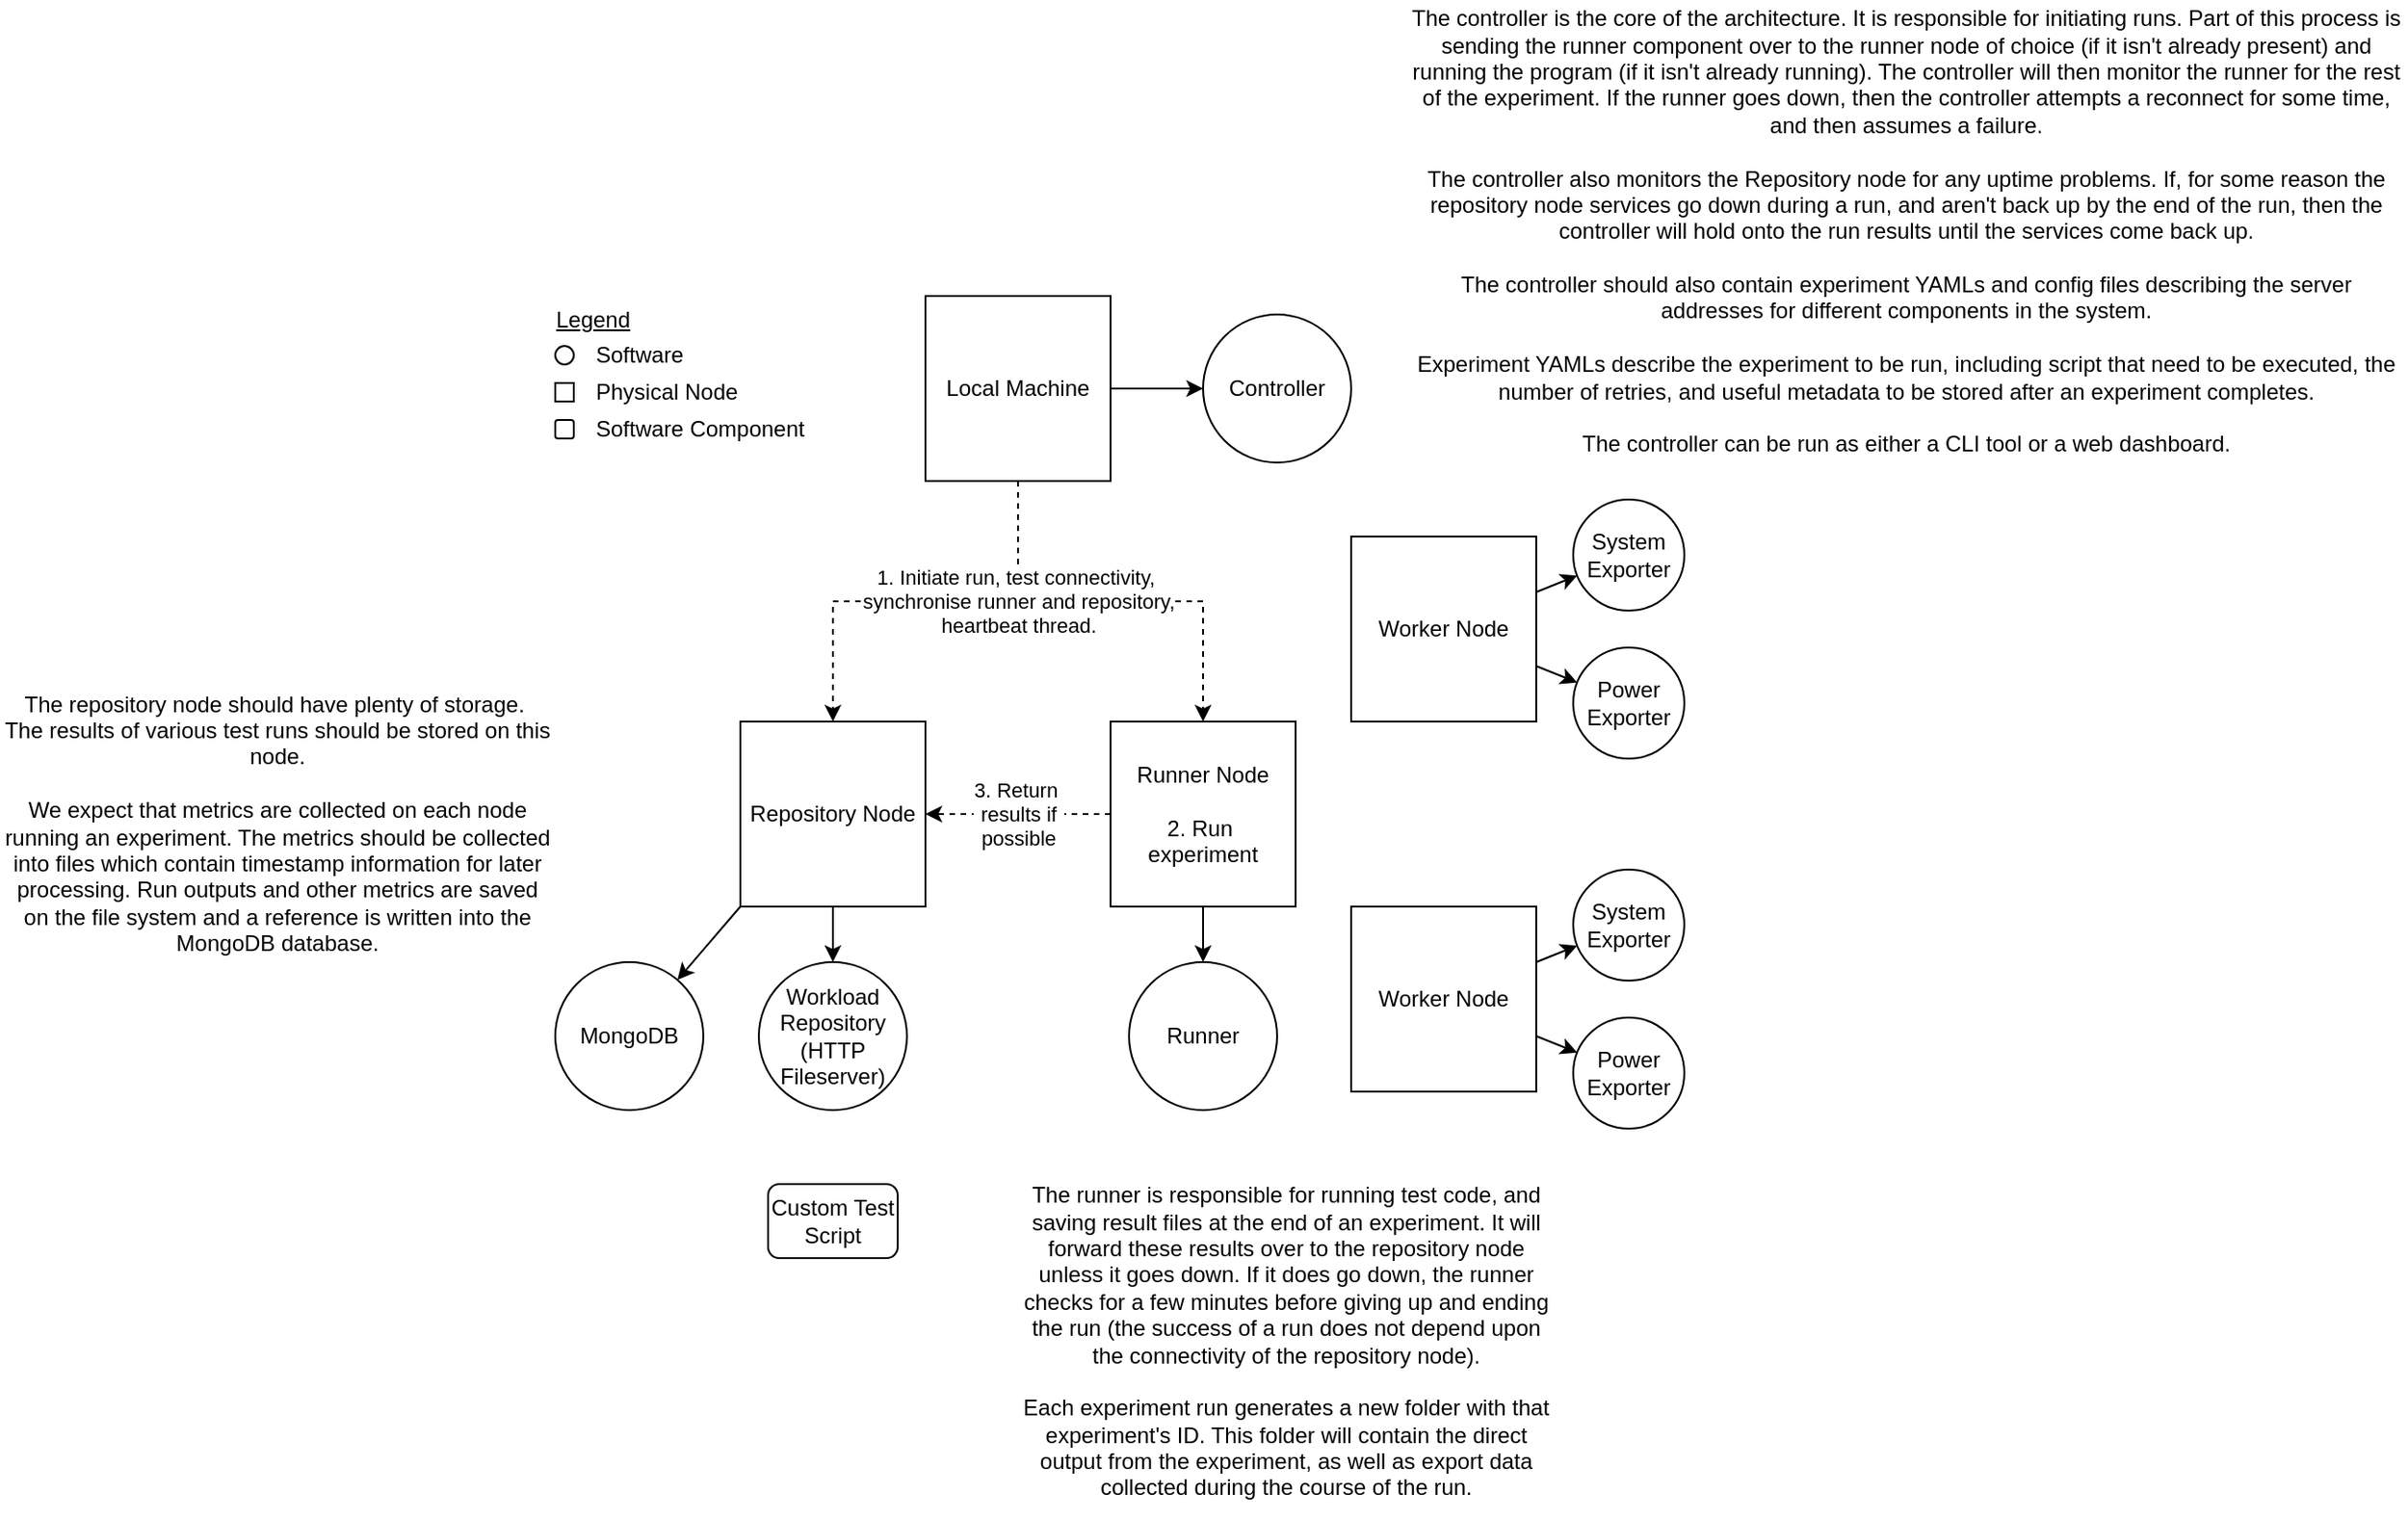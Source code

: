 <mxfile version="27.1.5">
  <diagram name="Page-1" id="yJfNnz3G1z0wKyAGFfoL">
    <mxGraphModel dx="2916" dy="2219" grid="1" gridSize="10" guides="1" tooltips="1" connect="1" arrows="1" fold="1" page="1" pageScale="1" pageWidth="850" pageHeight="1100" math="0" shadow="0">
      <root>
        <mxCell id="0" />
        <mxCell id="1" parent="0" />
        <mxCell id="lsW1dJihJSENQzayv1aU-31" style="edgeStyle=orthogonalEdgeStyle;rounded=0;orthogonalLoop=1;jettySize=auto;html=1;" edge="1" parent="1" source="lsW1dJihJSENQzayv1aU-1" target="lsW1dJihJSENQzayv1aU-29">
          <mxGeometry relative="1" as="geometry" />
        </mxCell>
        <mxCell id="lsW1dJihJSENQzayv1aU-65" style="edgeStyle=orthogonalEdgeStyle;rounded=0;orthogonalLoop=1;jettySize=auto;html=1;entryX=0.5;entryY=0;entryDx=0;entryDy=0;dashed=1;" edge="1" parent="1" source="lsW1dJihJSENQzayv1aU-1" target="lsW1dJihJSENQzayv1aU-4">
          <mxGeometry relative="1" as="geometry" />
        </mxCell>
        <mxCell id="lsW1dJihJSENQzayv1aU-66" style="edgeStyle=orthogonalEdgeStyle;rounded=0;orthogonalLoop=1;jettySize=auto;html=1;entryX=0.5;entryY=0;entryDx=0;entryDy=0;dashed=1;" edge="1" parent="1" source="lsW1dJihJSENQzayv1aU-1" target="lsW1dJihJSENQzayv1aU-6">
          <mxGeometry relative="1" as="geometry" />
        </mxCell>
        <mxCell id="lsW1dJihJSENQzayv1aU-67" value="&lt;div&gt;1. Initiate run, test connectivity,&amp;nbsp;&lt;/div&gt;&lt;div&gt;synchronise runner and repository,&lt;/div&gt;&lt;div&gt;heartbeat thread.&lt;/div&gt;" style="edgeLabel;html=1;align=center;verticalAlign=middle;resizable=0;points=[];" vertex="1" connectable="0" parent="lsW1dJihJSENQzayv1aU-66">
          <mxGeometry x="-0.435" relative="1" as="geometry">
            <mxPoint as="offset" />
          </mxGeometry>
        </mxCell>
        <mxCell id="lsW1dJihJSENQzayv1aU-1" value="Local Machine" style="rounded=0;whiteSpace=wrap;html=1;" vertex="1" parent="1">
          <mxGeometry x="370" y="80" width="100" height="100" as="geometry" />
        </mxCell>
        <mxCell id="lsW1dJihJSENQzayv1aU-45" style="rounded=0;orthogonalLoop=1;jettySize=auto;html=1;exitX=0;exitY=1;exitDx=0;exitDy=0;" edge="1" parent="1" source="lsW1dJihJSENQzayv1aU-4" target="lsW1dJihJSENQzayv1aU-10">
          <mxGeometry relative="1" as="geometry" />
        </mxCell>
        <mxCell id="lsW1dJihJSENQzayv1aU-46" style="rounded=0;orthogonalLoop=1;jettySize=auto;html=1;" edge="1" parent="1" source="lsW1dJihJSENQzayv1aU-4" target="lsW1dJihJSENQzayv1aU-11">
          <mxGeometry relative="1" as="geometry" />
        </mxCell>
        <mxCell id="lsW1dJihJSENQzayv1aU-4" value="Repository Node" style="rounded=0;whiteSpace=wrap;html=1;" vertex="1" parent="1">
          <mxGeometry x="270" y="310" width="100" height="100" as="geometry" />
        </mxCell>
        <mxCell id="lsW1dJihJSENQzayv1aU-51" style="edgeStyle=orthogonalEdgeStyle;rounded=0;orthogonalLoop=1;jettySize=auto;html=1;" edge="1" parent="1" source="lsW1dJihJSENQzayv1aU-6" target="lsW1dJihJSENQzayv1aU-18">
          <mxGeometry relative="1" as="geometry" />
        </mxCell>
        <mxCell id="lsW1dJihJSENQzayv1aU-63" style="edgeStyle=orthogonalEdgeStyle;rounded=0;orthogonalLoop=1;jettySize=auto;html=1;exitX=0;exitY=0.5;exitDx=0;exitDy=0;entryX=1;entryY=0.5;entryDx=0;entryDy=0;dashed=1;" edge="1" parent="1" source="lsW1dJihJSENQzayv1aU-6" target="lsW1dJihJSENQzayv1aU-4">
          <mxGeometry relative="1" as="geometry">
            <Array as="points">
              <mxPoint x="420" y="360" />
              <mxPoint x="420" y="360" />
            </Array>
          </mxGeometry>
        </mxCell>
        <mxCell id="lsW1dJihJSENQzayv1aU-64" value="&lt;div&gt;3. Return&amp;nbsp;&lt;/div&gt;&lt;div&gt;results if&lt;/div&gt;&lt;div&gt;possible&lt;/div&gt;" style="edgeLabel;html=1;align=center;verticalAlign=middle;resizable=0;points=[];" vertex="1" connectable="0" parent="lsW1dJihJSENQzayv1aU-63">
          <mxGeometry x="0.121" y="1" relative="1" as="geometry">
            <mxPoint x="6" y="-1" as="offset" />
          </mxGeometry>
        </mxCell>
        <mxCell id="lsW1dJihJSENQzayv1aU-6" value="&lt;div&gt;Runner Node&lt;/div&gt;&lt;div&gt;&lt;br&gt;&lt;/div&gt;&lt;div&gt;2. Run&amp;nbsp;&lt;/div&gt;&lt;div&gt;experiment&lt;/div&gt;" style="rounded=0;whiteSpace=wrap;html=1;" vertex="1" parent="1">
          <mxGeometry x="470" y="310" width="100" height="100" as="geometry" />
        </mxCell>
        <mxCell id="lsW1dJihJSENQzayv1aU-49" style="rounded=0;orthogonalLoop=1;jettySize=auto;html=1;" edge="1" parent="1" source="lsW1dJihJSENQzayv1aU-7" target="lsW1dJihJSENQzayv1aU-25">
          <mxGeometry relative="1" as="geometry" />
        </mxCell>
        <mxCell id="lsW1dJihJSENQzayv1aU-50" style="rounded=0;orthogonalLoop=1;jettySize=auto;html=1;elbow=vertical;" edge="1" parent="1" source="lsW1dJihJSENQzayv1aU-7" target="lsW1dJihJSENQzayv1aU-28">
          <mxGeometry relative="1" as="geometry" />
        </mxCell>
        <mxCell id="lsW1dJihJSENQzayv1aU-7" value="Worker Node" style="rounded=0;whiteSpace=wrap;html=1;" vertex="1" parent="1">
          <mxGeometry x="600" y="410" width="100" height="100" as="geometry" />
        </mxCell>
        <mxCell id="lsW1dJihJSENQzayv1aU-47" style="rounded=0;orthogonalLoop=1;jettySize=auto;html=1;" edge="1" parent="1" source="lsW1dJihJSENQzayv1aU-8" target="lsW1dJihJSENQzayv1aU-26">
          <mxGeometry relative="1" as="geometry" />
        </mxCell>
        <mxCell id="lsW1dJihJSENQzayv1aU-48" style="rounded=0;orthogonalLoop=1;jettySize=auto;html=1;" edge="1" parent="1" source="lsW1dJihJSENQzayv1aU-8" target="lsW1dJihJSENQzayv1aU-27">
          <mxGeometry relative="1" as="geometry" />
        </mxCell>
        <mxCell id="lsW1dJihJSENQzayv1aU-8" value="Worker Node" style="rounded=0;whiteSpace=wrap;html=1;" vertex="1" parent="1">
          <mxGeometry x="600" y="210" width="100" height="100" as="geometry" />
        </mxCell>
        <mxCell id="lsW1dJihJSENQzayv1aU-10" value="MongoDB" style="ellipse;whiteSpace=wrap;html=1;" vertex="1" parent="1">
          <mxGeometry x="170" y="440" width="80" height="80" as="geometry" />
        </mxCell>
        <mxCell id="lsW1dJihJSENQzayv1aU-11" value="Workload Repository (HTTP Fileserver)" style="ellipse;whiteSpace=wrap;html=1;" vertex="1" parent="1">
          <mxGeometry x="280" y="440" width="80" height="80" as="geometry" />
        </mxCell>
        <mxCell id="lsW1dJihJSENQzayv1aU-18" value="Runner" style="ellipse;whiteSpace=wrap;html=1;" vertex="1" parent="1">
          <mxGeometry x="480" y="440" width="80" height="80" as="geometry" />
        </mxCell>
        <mxCell id="lsW1dJihJSENQzayv1aU-20" value="Custom Test Script" style="rounded=1;whiteSpace=wrap;html=1;" vertex="1" parent="1">
          <mxGeometry x="285" y="560" width="70" height="40" as="geometry" />
        </mxCell>
        <mxCell id="lsW1dJihJSENQzayv1aU-24" value="" style="group" vertex="1" connectable="0" parent="1">
          <mxGeometry x="160" y="80" width="170" height="87" as="geometry" />
        </mxCell>
        <mxCell id="lsW1dJihJSENQzayv1aU-17" value="" style="group" vertex="1" connectable="0" parent="lsW1dJihJSENQzayv1aU-24">
          <mxGeometry width="130" height="67" as="geometry" />
        </mxCell>
        <mxCell id="lsW1dJihJSENQzayv1aU-12" value="&lt;div&gt;&lt;u&gt;Legend&lt;/u&gt;&lt;/div&gt;&lt;div&gt;&lt;u&gt;&lt;br&gt;&lt;/u&gt;&lt;/div&gt;" style="text;html=1;align=center;verticalAlign=middle;resizable=0;points=[];autosize=1;strokeColor=none;fillColor=none;" vertex="1" parent="lsW1dJihJSENQzayv1aU-17">
          <mxGeometry width="60" height="40" as="geometry" />
        </mxCell>
        <mxCell id="lsW1dJihJSENQzayv1aU-13" value="" style="ellipse;whiteSpace=wrap;html=1;aspect=fixed;" vertex="1" parent="lsW1dJihJSENQzayv1aU-17">
          <mxGeometry x="10" y="27" width="10" height="10" as="geometry" />
        </mxCell>
        <mxCell id="lsW1dJihJSENQzayv1aU-14" value="Software" style="text;html=1;align=left;verticalAlign=middle;resizable=0;points=[];autosize=1;strokeColor=none;fillColor=none;" vertex="1" parent="lsW1dJihJSENQzayv1aU-17">
          <mxGeometry x="30" y="17" width="70" height="30" as="geometry" />
        </mxCell>
        <mxCell id="lsW1dJihJSENQzayv1aU-15" value="" style="rounded=0;whiteSpace=wrap;html=1;" vertex="1" parent="lsW1dJihJSENQzayv1aU-17">
          <mxGeometry x="10" y="47" width="10" height="10" as="geometry" />
        </mxCell>
        <mxCell id="lsW1dJihJSENQzayv1aU-16" value="Physical Node" style="text;html=1;align=left;verticalAlign=middle;resizable=0;points=[];autosize=1;strokeColor=none;fillColor=none;" vertex="1" parent="lsW1dJihJSENQzayv1aU-17">
          <mxGeometry x="30" y="37" width="100" height="30" as="geometry" />
        </mxCell>
        <mxCell id="lsW1dJihJSENQzayv1aU-22" value="" style="rounded=1;whiteSpace=wrap;html=1;" vertex="1" parent="lsW1dJihJSENQzayv1aU-24">
          <mxGeometry x="10" y="67" width="10" height="10" as="geometry" />
        </mxCell>
        <mxCell id="lsW1dJihJSENQzayv1aU-23" value="Software Component" style="text;html=1;align=left;verticalAlign=middle;resizable=0;points=[];autosize=1;strokeColor=none;fillColor=none;" vertex="1" parent="lsW1dJihJSENQzayv1aU-24">
          <mxGeometry x="30" y="57" width="140" height="30" as="geometry" />
        </mxCell>
        <mxCell id="lsW1dJihJSENQzayv1aU-25" value="&lt;div&gt;System Exporter&lt;/div&gt;" style="ellipse;whiteSpace=wrap;html=1;" vertex="1" parent="1">
          <mxGeometry x="720" y="390" width="60" height="60" as="geometry" />
        </mxCell>
        <mxCell id="lsW1dJihJSENQzayv1aU-26" value="&lt;div&gt;System Exporter&lt;/div&gt;" style="ellipse;whiteSpace=wrap;html=1;" vertex="1" parent="1">
          <mxGeometry x="720" y="190" width="60" height="60" as="geometry" />
        </mxCell>
        <mxCell id="lsW1dJihJSENQzayv1aU-27" value="&lt;div&gt;Power&lt;/div&gt;&lt;div&gt;Exporter&lt;/div&gt;" style="ellipse;whiteSpace=wrap;html=1;" vertex="1" parent="1">
          <mxGeometry x="720" y="270" width="60" height="60" as="geometry" />
        </mxCell>
        <mxCell id="lsW1dJihJSENQzayv1aU-28" value="&lt;div&gt;Power&lt;/div&gt;&lt;div&gt;Exporter&lt;/div&gt;" style="ellipse;whiteSpace=wrap;html=1;" vertex="1" parent="1">
          <mxGeometry x="720" y="470" width="60" height="60" as="geometry" />
        </mxCell>
        <mxCell id="lsW1dJihJSENQzayv1aU-29" value="Controller" style="ellipse;whiteSpace=wrap;html=1;aspect=fixed;" vertex="1" parent="1">
          <mxGeometry x="520" y="90" width="80" height="80" as="geometry" />
        </mxCell>
        <mxCell id="lsW1dJihJSENQzayv1aU-37" value="&lt;div&gt;The repository node should have plenty of storage.&amp;nbsp;&lt;/div&gt;&lt;div&gt;The results of various test runs should be stored on this node.&lt;/div&gt;&lt;div&gt;&lt;br&gt;&lt;/div&gt;&lt;div&gt;We expect that metrics are collected on each node running an experiment. The metrics should be collected into files which contain timestamp information for later processing. Run outputs and other metrics are saved on the file system and a reference is written into the MongoDB database.&lt;/div&gt;" style="text;html=1;align=center;verticalAlign=middle;whiteSpace=wrap;rounded=0;" vertex="1" parent="1">
          <mxGeometry x="-130" y="290" width="300" height="150" as="geometry" />
        </mxCell>
        <mxCell id="lsW1dJihJSENQzayv1aU-40" value="&lt;div&gt;The runner is responsible for running test code, and saving result files at the end of an experiment. It will forward these results over to the repository node unless it goes down. If it does go down, the runner checks for a few minutes before giving up and ending the run (the success of a run does not depend upon the connectivity of the repository node).&lt;/div&gt;&lt;div&gt;&lt;br&gt;&lt;/div&gt;&lt;div&gt;Each experiment run generates a new folder with that experiment&#39;s ID. This folder will contain the direct output from the experiment, as well as export data collected during the course of the run.&lt;/div&gt;" style="text;html=1;align=center;verticalAlign=middle;whiteSpace=wrap;rounded=0;" vertex="1" parent="1">
          <mxGeometry x="420" y="550" width="290" height="190" as="geometry" />
        </mxCell>
        <mxCell id="lsW1dJihJSENQzayv1aU-52" value="&lt;div&gt;The controller is the core of the architecture. It is responsible for initiating runs. Part of this process is sending the runner component over to the runner node of choice (if it isn&#39;t already present) and running the program (if it isn&#39;t already running). The controller will then monitor the runner for the rest of the experiment. If the runner goes down, then the controller attempts a reconnect for some time, and then assumes a failure.&lt;/div&gt;&lt;div&gt;&lt;br&gt;&lt;/div&gt;&lt;div&gt;The controller also monitors the Repository node for any uptime problems. If, for some reason the repository node services go down during a run, and aren&#39;t back up by the end of the run, then the controller will hold onto the run results until the services come back up.&lt;/div&gt;&lt;div&gt;&lt;br&gt;&lt;/div&gt;&lt;div&gt;The controller should also contain experiment YAMLs and config files describing the server addresses for different components in the system.&lt;/div&gt;&lt;div&gt;&lt;br&gt;&lt;/div&gt;&lt;div&gt;Experiment YAMLs describe the experiment to be run, including script that need to be executed, the number of retries, and useful metadata to be stored after an experiment completes.&lt;/div&gt;&lt;div&gt;&lt;br&gt;&lt;/div&gt;&lt;div&gt;The controller can be run as either a CLI tool or a web dashboard.&lt;/div&gt;" style="text;html=1;align=center;verticalAlign=middle;whiteSpace=wrap;rounded=0;" vertex="1" parent="1">
          <mxGeometry x="630" y="-80" width="540" height="250" as="geometry" />
        </mxCell>
      </root>
    </mxGraphModel>
  </diagram>
</mxfile>
